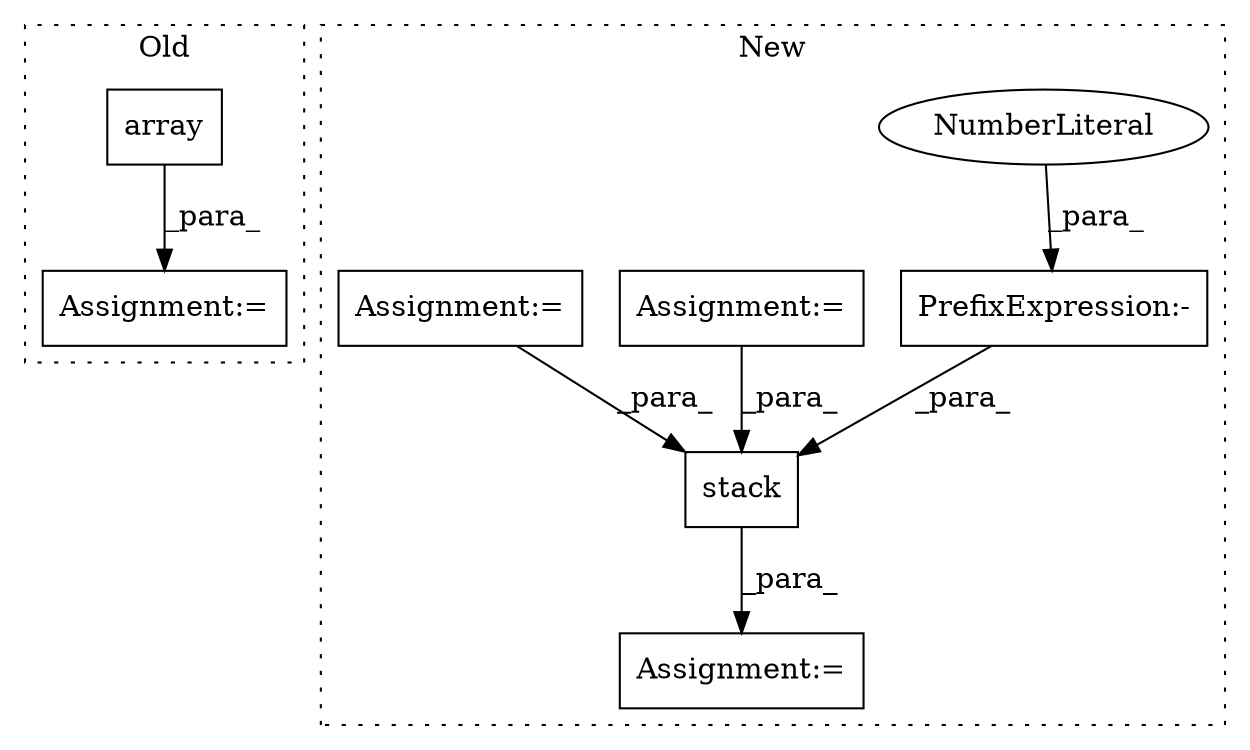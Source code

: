 digraph G {
subgraph cluster0 {
1 [label="array" a="32" s="3461,3565" l="6,1" shape="box"];
3 [label="Assignment:=" a="7" s="3442" l="1" shape="box"];
label = "Old";
style="dotted";
}
subgraph cluster1 {
2 [label="stack" a="32" s="3437,3528" l="6,1" shape="box"];
4 [label="PrefixExpression:-" a="38" s="3526" l="1" shape="box"];
5 [label="NumberLiteral" a="34" s="3527" l="1" shape="ellipse"];
6 [label="Assignment:=" a="7" s="3418" l="1" shape="box"];
7 [label="Assignment:=" a="7" s="3299" l="1" shape="box"];
8 [label="Assignment:=" a="7" s="3347" l="1" shape="box"];
label = "New";
style="dotted";
}
1 -> 3 [label="_para_"];
2 -> 6 [label="_para_"];
4 -> 2 [label="_para_"];
5 -> 4 [label="_para_"];
7 -> 2 [label="_para_"];
8 -> 2 [label="_para_"];
}